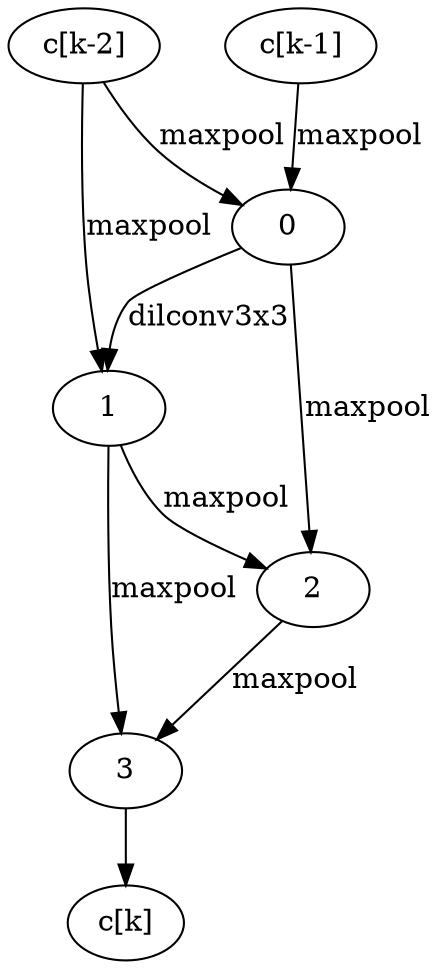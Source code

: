 digraph normal {
	0 [label="c[k-2]"]
	1 [label="c[k-1]"]
	2 [label=0]
	3 [label=1]
	4 [label=2]
	5 [label=3]
	6 [label="c[k]"]
	0 -> 2 [label=maxpool]
	1 -> 2 [label=maxpool]
	2 -> 3 [label=dilconv3x3]
	0 -> 3 [label=maxpool]
	3 -> 4 [label=maxpool]
	2 -> 4 [label=maxpool]
	3 -> 5 [label=maxpool]
	4 -> 5 [label=maxpool]
	5 -> 6
}
